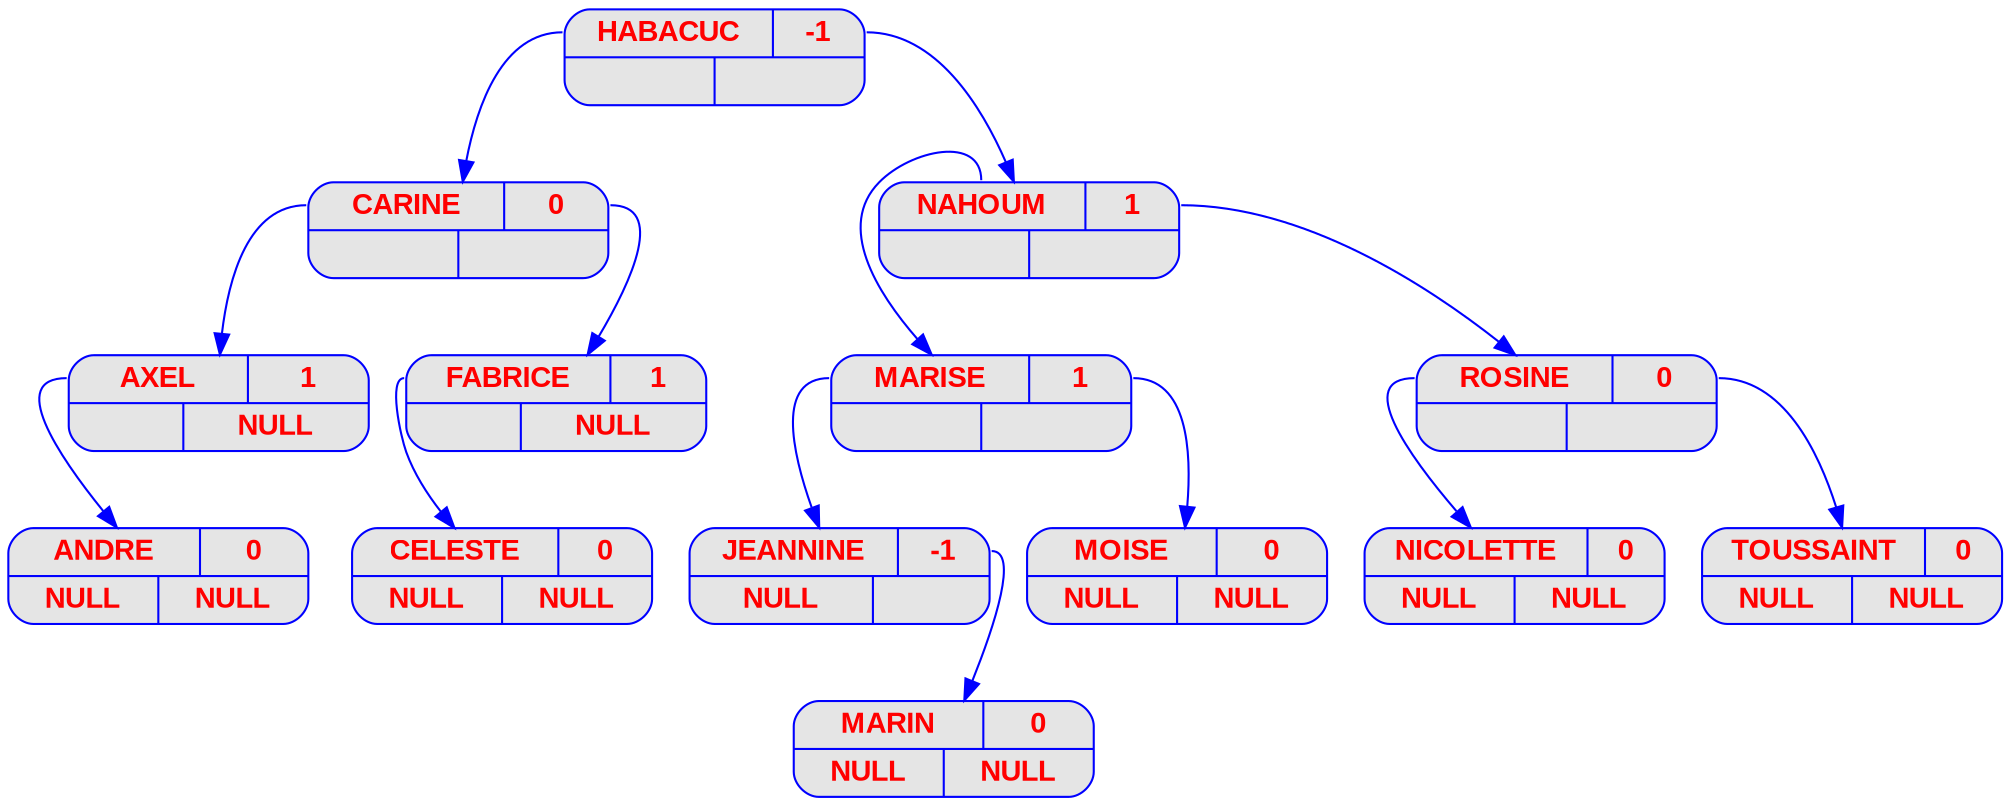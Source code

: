 digraph displayAVL {
	node [
		fontname  = "Arial bold" 
		fontsize  = "14"
		fontcolor = "red"
		style     = "rounded, filled"
		shape     = "record"
		fillcolor = "grey90"
		color     = "blue"
		width     = "2"
	]

	edge [
		color     = "blue"
	]

	"HABACUC" [label = "{{<g> HABACUC | <d> -1 } | { <g> | <d>}}"];
	"HABACUC":g -> "CARINE";
	"CARINE" [label = "{{<g> CARINE | <d> 0 } | { <g> | <d>}}"];
	"CARINE":g -> "AXEL";
	"AXEL" [label = "{{<g> AXEL | <d> 1 } | { <g> | <d>}}"];
	"AXEL" [label = "{{<g> AXEL | <d> 1 }| { <g> | <d> NULL}}"];
	"AXEL":g -> "ANDRE";
	"ANDRE" [label = "{{<g> ANDRE | <d> 0 } | { <g> | <d>}}"];
	"ANDRE" [label = "{{<g> ANDRE | <d> 0 }| { <g> NULL | <d> NULL}}"];
	"CARINE":d -> "FABRICE";
	"FABRICE" [label = "{{<g> FABRICE | <d> 1 } | { <g> | <d>}}"];
	"FABRICE" [label = "{{<g> FABRICE | <d> 1 }| { <g> | <d> NULL}}"];
	"FABRICE":g -> "CELESTE";
	"CELESTE" [label = "{{<g> CELESTE | <d> 0 } | { <g> | <d>}}"];
	"CELESTE" [label = "{{<g> CELESTE | <d> 0 }| { <g> NULL | <d> NULL}}"];
	"HABACUC":d -> "NAHOUM";
	"NAHOUM" [label = "{{<g> NAHOUM | <d> 1 } | { <g> | <d>}}"];
	"NAHOUM":g -> "MARISE";
	"MARISE" [label = "{{<g> MARISE | <d> 1 } | { <g> | <d>}}"];
	"MARISE":g -> "JEANNINE";
	"JEANNINE" [label = "{{<g> JEANNINE | <d> -1 } | { <g> | <d>}}"];
	"JEANNINE" [label = "{{<g> JEANNINE | <d> -1 }| { <g> NULL | <d> }}"];
	"JEANNINE":d -> "MARIN";
	"MARIN" [label = "{{<g> MARIN | <d> 0 } | { <g> | <d>}}"];
	"MARIN" [label = "{{<g> MARIN | <d> 0 }| { <g> NULL | <d> NULL}}"];
	"MARISE":d -> "MOISE";
	"MOISE" [label = "{{<g> MOISE | <d> 0 } | { <g> | <d>}}"];
	"MOISE" [label = "{{<g> MOISE | <d> 0 }| { <g> NULL | <d> NULL}}"];
	"NAHOUM":d -> "ROSINE";
	"ROSINE" [label = "{{<g> ROSINE | <d> 0 } | { <g> | <d>}}"];
	"ROSINE":g -> "NICOLETTE";
	"NICOLETTE" [label = "{{<g> NICOLETTE | <d> 0 } | { <g> | <d>}}"];
	"NICOLETTE" [label = "{{<g> NICOLETTE | <d> 0 }| { <g> NULL | <d> NULL}}"];
	"ROSINE":d -> "TOUSSAINT";
	"TOUSSAINT" [label = "{{<g> TOUSSAINT | <d> 0 } | { <g> | <d>}}"];
	"TOUSSAINT" [label = "{{<g> TOUSSAINT | <d> 0 }| { <g> NULL | <d> NULL}}"];
}
